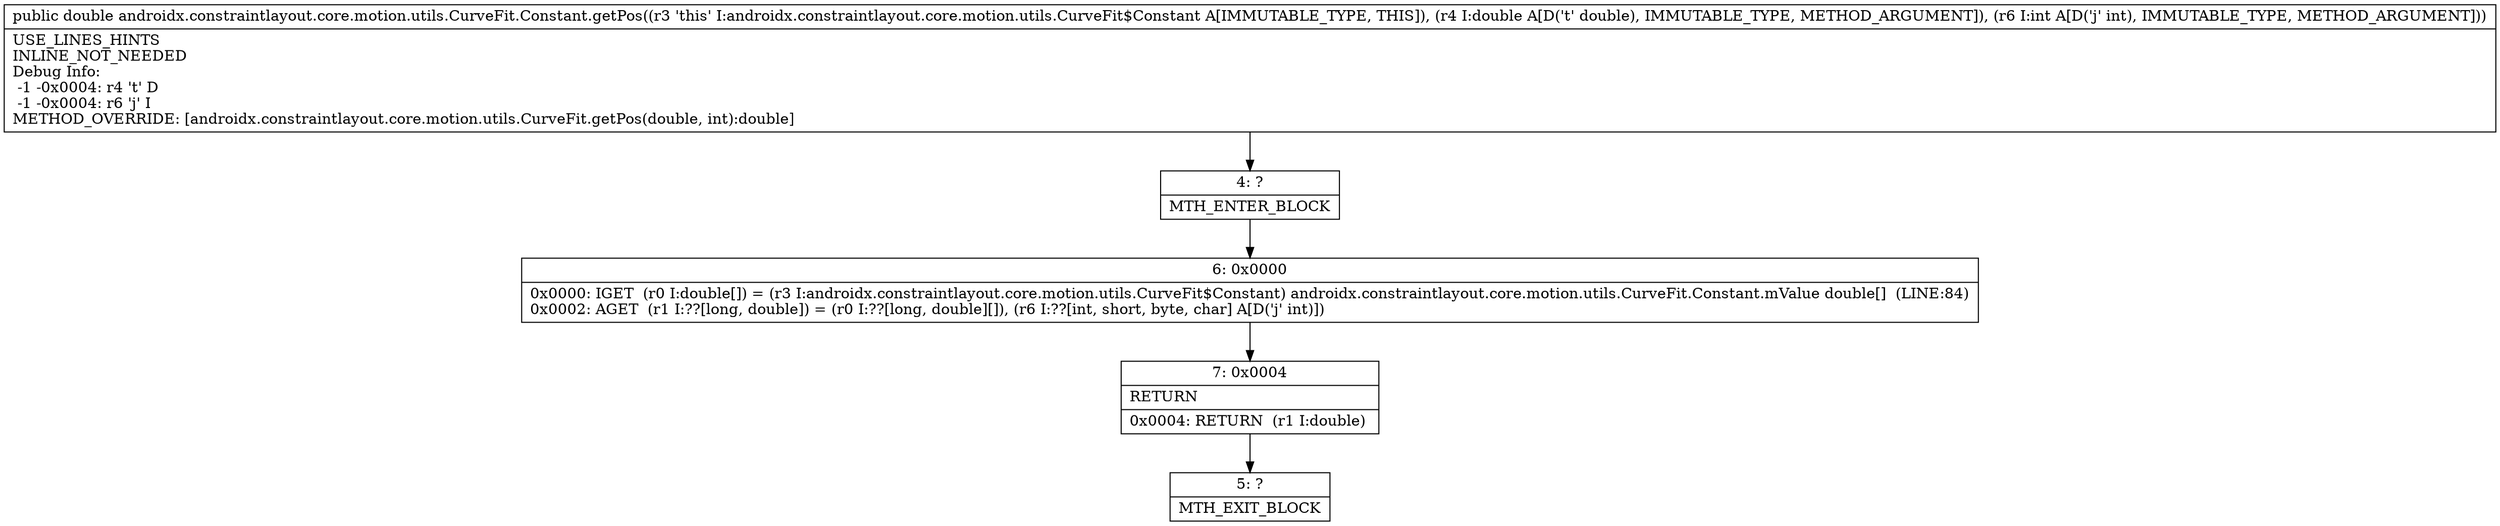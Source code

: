 digraph "CFG forandroidx.constraintlayout.core.motion.utils.CurveFit.Constant.getPos(DI)D" {
Node_4 [shape=record,label="{4\:\ ?|MTH_ENTER_BLOCK\l}"];
Node_6 [shape=record,label="{6\:\ 0x0000|0x0000: IGET  (r0 I:double[]) = (r3 I:androidx.constraintlayout.core.motion.utils.CurveFit$Constant) androidx.constraintlayout.core.motion.utils.CurveFit.Constant.mValue double[]  (LINE:84)\l0x0002: AGET  (r1 I:??[long, double]) = (r0 I:??[long, double][]), (r6 I:??[int, short, byte, char] A[D('j' int)]) \l}"];
Node_7 [shape=record,label="{7\:\ 0x0004|RETURN\l|0x0004: RETURN  (r1 I:double) \l}"];
Node_5 [shape=record,label="{5\:\ ?|MTH_EXIT_BLOCK\l}"];
MethodNode[shape=record,label="{public double androidx.constraintlayout.core.motion.utils.CurveFit.Constant.getPos((r3 'this' I:androidx.constraintlayout.core.motion.utils.CurveFit$Constant A[IMMUTABLE_TYPE, THIS]), (r4 I:double A[D('t' double), IMMUTABLE_TYPE, METHOD_ARGUMENT]), (r6 I:int A[D('j' int), IMMUTABLE_TYPE, METHOD_ARGUMENT]))  | USE_LINES_HINTS\lINLINE_NOT_NEEDED\lDebug Info:\l  \-1 \-0x0004: r4 't' D\l  \-1 \-0x0004: r6 'j' I\lMETHOD_OVERRIDE: [androidx.constraintlayout.core.motion.utils.CurveFit.getPos(double, int):double]\l}"];
MethodNode -> Node_4;Node_4 -> Node_6;
Node_6 -> Node_7;
Node_7 -> Node_5;
}

